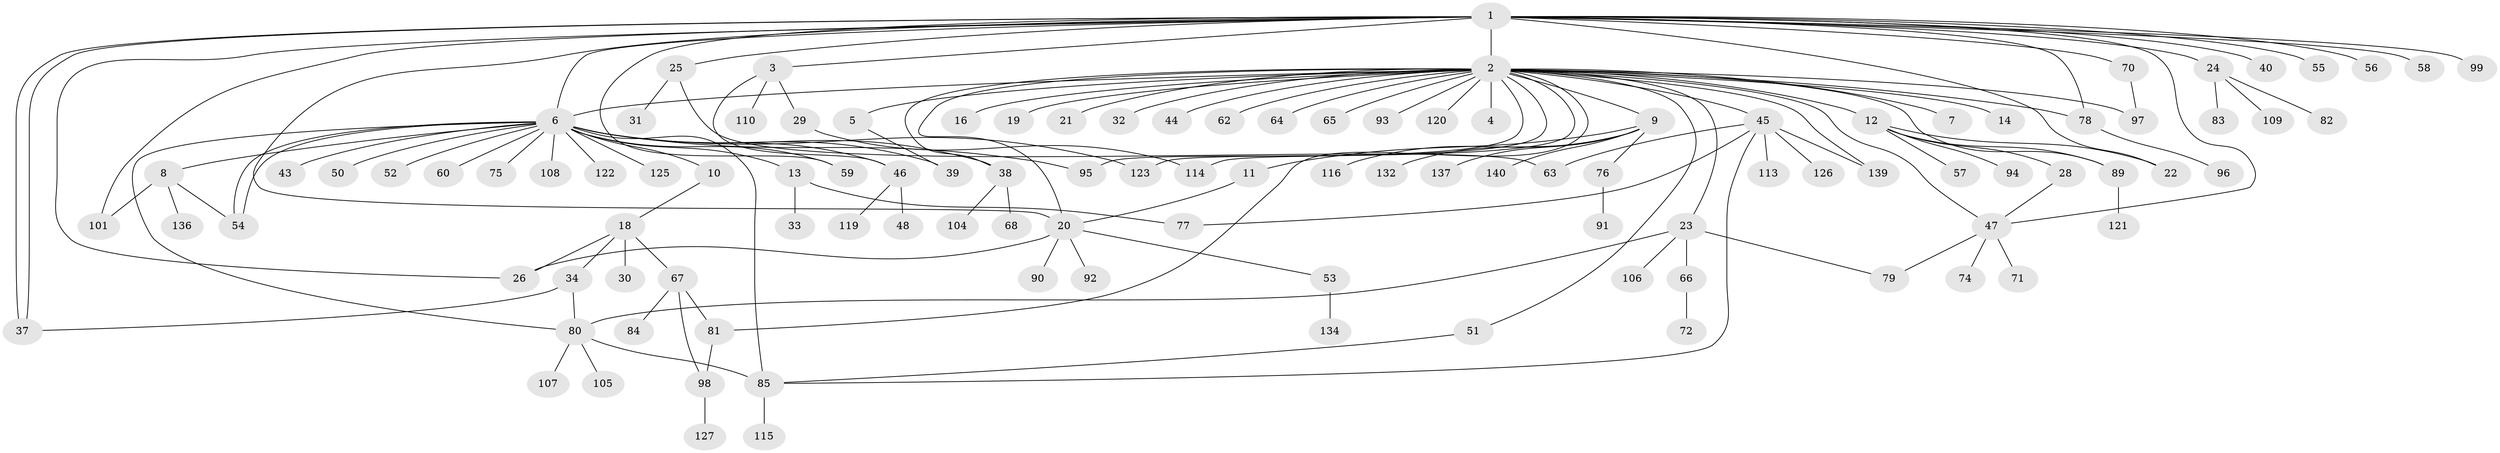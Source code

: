 // original degree distribution, {17: 0.007142857142857143, 33: 0.007142857142857143, 4: 0.04285714285714286, 1: 0.5142857142857142, 2: 0.21428571428571427, 20: 0.007142857142857143, 5: 0.02857142857142857, 6: 0.04285714285714286, 3: 0.10714285714285714, 7: 0.02142857142857143, 8: 0.007142857142857143}
// Generated by graph-tools (version 1.1) at 2025/41/03/06/25 10:41:46]
// undirected, 111 vertices, 144 edges
graph export_dot {
graph [start="1"]
  node [color=gray90,style=filled];
  1 [super="+15"];
  2 [super="+35"];
  3;
  4;
  5 [super="+124"];
  6 [super="+86"];
  7 [super="+138"];
  8 [super="+102"];
  9 [super="+41"];
  10;
  11;
  12 [super="+17"];
  13;
  14;
  16;
  18 [super="+27"];
  19;
  20 [super="+88"];
  21;
  22;
  23 [super="+133"];
  24 [super="+36"];
  25 [super="+129"];
  26;
  28;
  29;
  30;
  31;
  32;
  33;
  34 [super="+42"];
  37 [super="+100"];
  38;
  39 [super="+61"];
  40;
  43;
  44;
  45 [super="+135"];
  46 [super="+69"];
  47 [super="+49"];
  48;
  50;
  51;
  52;
  53;
  54;
  55;
  56;
  57;
  58;
  59;
  60;
  62;
  63;
  64;
  65;
  66 [super="+103"];
  67 [super="+73"];
  68;
  70;
  71;
  72;
  74;
  75;
  76;
  77;
  78 [super="+118"];
  79;
  80 [super="+87"];
  81;
  82;
  83 [super="+111"];
  84;
  85;
  89;
  90;
  91 [super="+112"];
  92;
  93;
  94;
  95;
  96;
  97;
  98;
  99;
  101 [super="+117"];
  104;
  105;
  106;
  107;
  108;
  109;
  110 [super="+130"];
  113;
  114;
  115;
  116;
  119;
  120 [super="+131"];
  121;
  122;
  123;
  125 [super="+128"];
  126;
  127;
  132;
  134;
  136;
  137;
  139;
  140;
  1 -- 2 [weight=2];
  1 -- 3;
  1 -- 20;
  1 -- 24;
  1 -- 37;
  1 -- 37;
  1 -- 40;
  1 -- 47;
  1 -- 56;
  1 -- 58;
  1 -- 70;
  1 -- 78;
  1 -- 99;
  1 -- 101 [weight=2];
  1 -- 6 [weight=2];
  1 -- 22;
  1 -- 55;
  1 -- 25;
  1 -- 26;
  1 -- 59;
  2 -- 4;
  2 -- 5;
  2 -- 6 [weight=2];
  2 -- 7;
  2 -- 9;
  2 -- 12;
  2 -- 14;
  2 -- 16;
  2 -- 19;
  2 -- 21;
  2 -- 23;
  2 -- 32;
  2 -- 38;
  2 -- 44;
  2 -- 45;
  2 -- 47;
  2 -- 51;
  2 -- 62;
  2 -- 64;
  2 -- 65;
  2 -- 78;
  2 -- 81;
  2 -- 89;
  2 -- 93;
  2 -- 95;
  2 -- 97;
  2 -- 114;
  2 -- 120;
  2 -- 123;
  2 -- 139;
  2 -- 20;
  3 -- 29;
  3 -- 46;
  3 -- 110;
  5 -- 39;
  6 -- 8;
  6 -- 10;
  6 -- 13;
  6 -- 39;
  6 -- 43;
  6 -- 50;
  6 -- 52;
  6 -- 54;
  6 -- 54;
  6 -- 59;
  6 -- 60;
  6 -- 75;
  6 -- 95;
  6 -- 122;
  6 -- 123;
  6 -- 80;
  6 -- 85;
  6 -- 38;
  6 -- 108;
  6 -- 125;
  6 -- 46;
  8 -- 54;
  8 -- 136;
  8 -- 101;
  9 -- 11 [weight=2];
  9 -- 76;
  9 -- 132;
  9 -- 137;
  9 -- 116;
  9 -- 140;
  10 -- 18;
  11 -- 20;
  12 -- 22;
  12 -- 28;
  12 -- 57;
  12 -- 89;
  12 -- 94;
  13 -- 33;
  13 -- 77;
  18 -- 26;
  18 -- 30;
  18 -- 34;
  18 -- 67;
  20 -- 26;
  20 -- 53;
  20 -- 90;
  20 -- 92;
  23 -- 66;
  23 -- 79;
  23 -- 80;
  23 -- 106;
  24 -- 82;
  24 -- 83;
  24 -- 109;
  25 -- 31;
  25 -- 63;
  28 -- 47;
  29 -- 114;
  34 -- 80;
  34 -- 37;
  38 -- 68;
  38 -- 104;
  45 -- 77;
  45 -- 85;
  45 -- 113;
  45 -- 126;
  45 -- 139;
  45 -- 63;
  46 -- 48;
  46 -- 119;
  47 -- 71;
  47 -- 79;
  47 -- 74;
  51 -- 85;
  53 -- 134;
  66 -- 72;
  67 -- 81;
  67 -- 84;
  67 -- 98;
  70 -- 97;
  76 -- 91;
  78 -- 96;
  80 -- 85;
  80 -- 105;
  80 -- 107;
  81 -- 98;
  85 -- 115;
  89 -- 121;
  98 -- 127;
}
